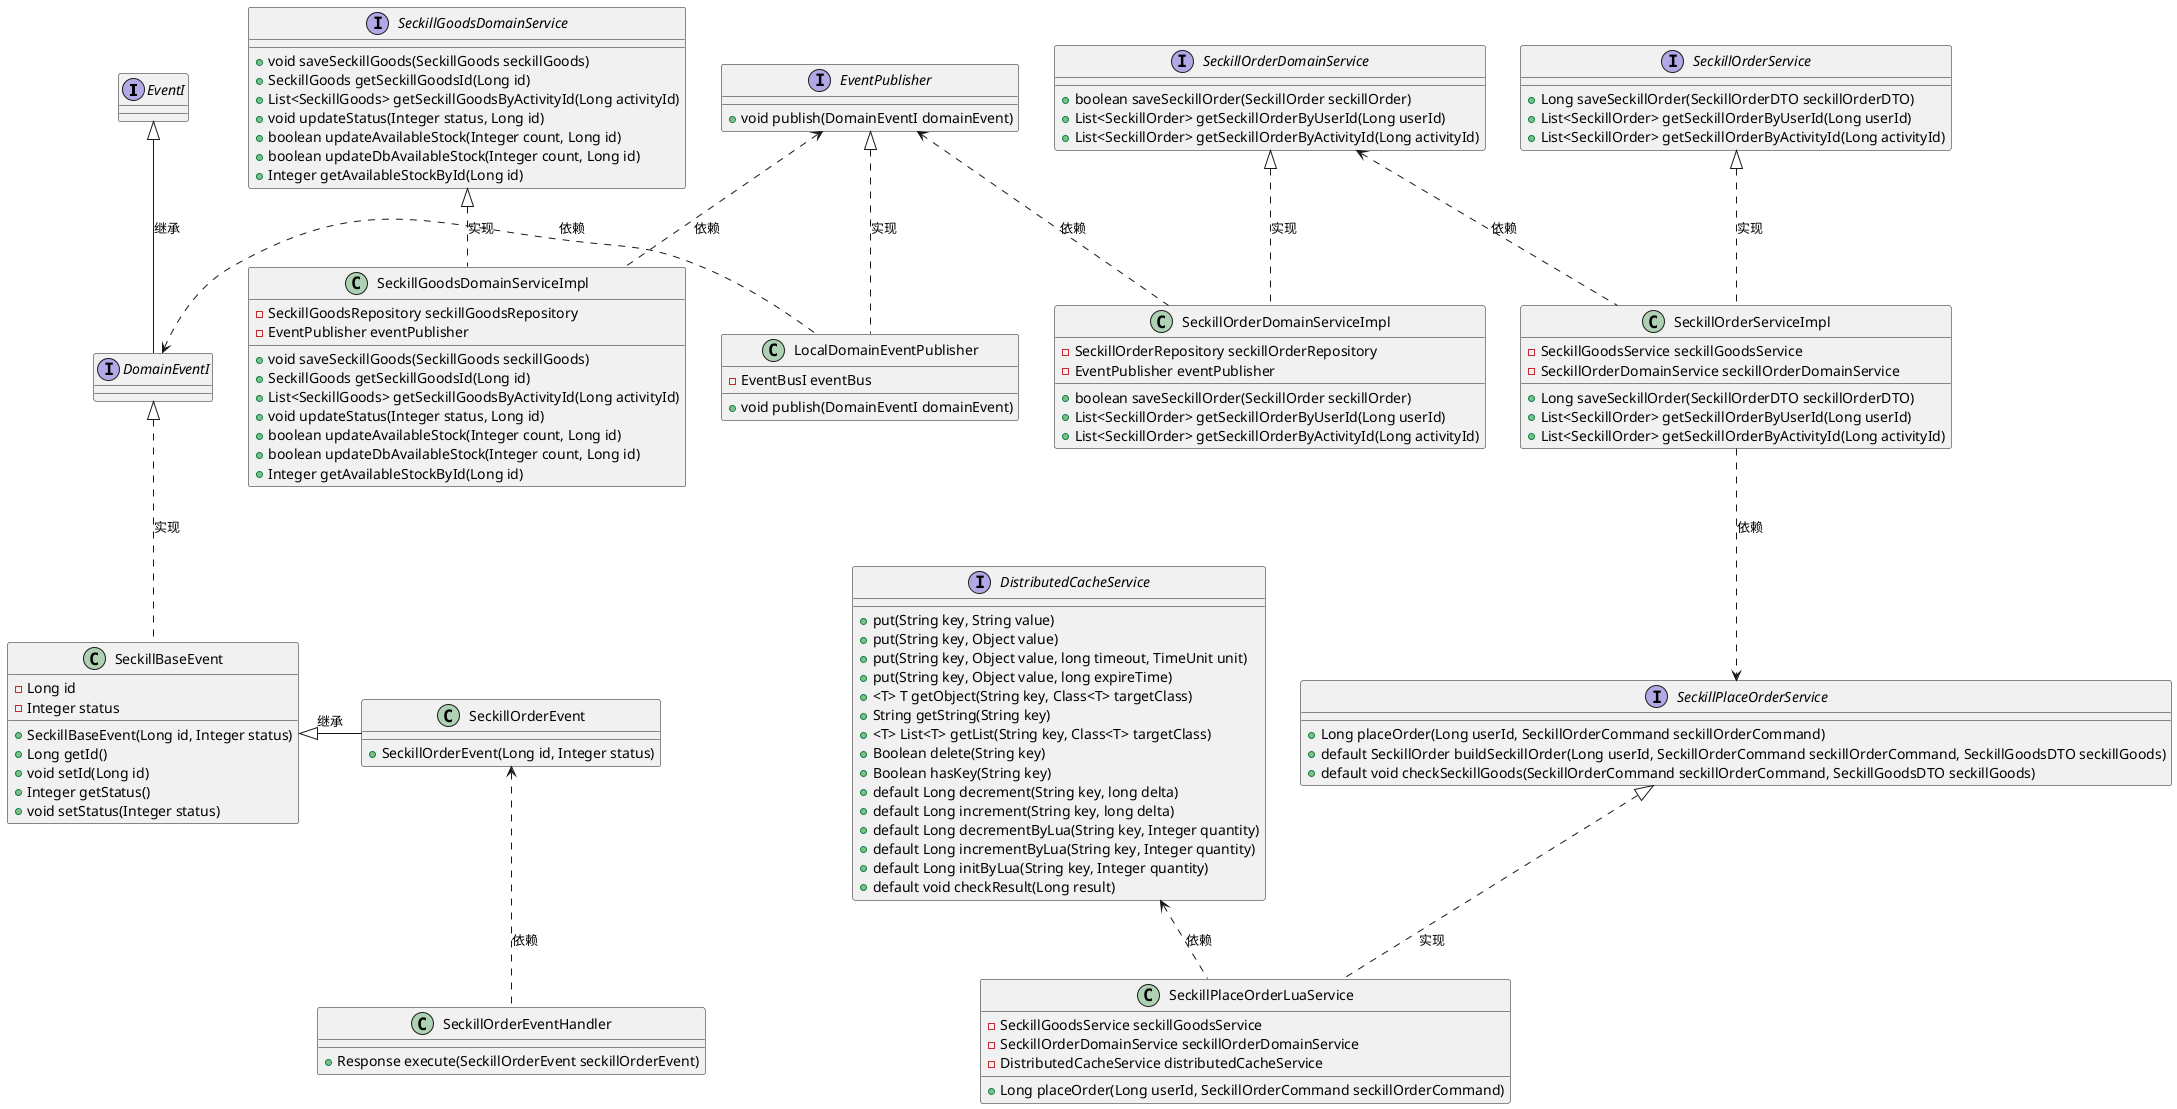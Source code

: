 @startuml
'https://plantuml.com/class-diagram


interface EventI

interface DomainEventI

interface EventPublisher{
    + void publish(DomainEventI domainEvent)
}

interface DistributedCacheService{
    + put(String key, String value)
    + put(String key, Object value)
    + put(String key, Object value, long timeout, TimeUnit unit)
    + put(String key, Object value, long expireTime)
    + <T> T getObject(String key, Class<T> targetClass)
    + String getString(String key)
    + <T> List<T> getList(String key, Class<T> targetClass)
    + Boolean delete(String key)
    + Boolean hasKey(String key)
    + default Long decrement(String key, long delta)
    + default Long increment(String key, long delta)
    + default Long decrementByLua(String key, Integer quantity)
    + default Long incrementByLua(String key, Integer quantity)
    + default Long initByLua(String key, Integer quantity)
    + default void checkResult(Long result)
}

interface SeckillOrderDomainService{
    + boolean saveSeckillOrder(SeckillOrder seckillOrder)
    + List<SeckillOrder> getSeckillOrderByUserId(Long userId)
    + List<SeckillOrder> getSeckillOrderByActivityId(Long activityId)
}

interface SeckillOrderService{
    + Long saveSeckillOrder(SeckillOrderDTO seckillOrderDTO)
    + List<SeckillOrder> getSeckillOrderByUserId(Long userId)
    + List<SeckillOrder> getSeckillOrderByActivityId(Long activityId)
}

interface SeckillPlaceOrderService{
    + Long placeOrder(Long userId, SeckillOrderCommand seckillOrderCommand)
    + default SeckillOrder buildSeckillOrder(Long userId, SeckillOrderCommand seckillOrderCommand, SeckillGoodsDTO seckillGoods)
    + default void checkSeckillGoods(SeckillOrderCommand seckillOrderCommand, SeckillGoodsDTO seckillGoods)
}

interface SeckillGoodsDomainService{
    + void saveSeckillGoods(SeckillGoods seckillGoods)
    + SeckillGoods getSeckillGoodsId(Long id)
    + List<SeckillGoods> getSeckillGoodsByActivityId(Long activityId)
    + void updateStatus(Integer status, Long id)
    + boolean updateAvailableStock(Integer count, Long id)
    + boolean updateDbAvailableStock(Integer count, Long id)
    + Integer getAvailableStockById(Long id)
}

class SeckillGoodsDomainServiceImpl{
    - SeckillGoodsRepository seckillGoodsRepository
    - EventPublisher eventPublisher
    + void saveSeckillGoods(SeckillGoods seckillGoods)
    + SeckillGoods getSeckillGoodsId(Long id)
    + List<SeckillGoods> getSeckillGoodsByActivityId(Long activityId)
    + void updateStatus(Integer status, Long id)
    + boolean updateAvailableStock(Integer count, Long id)
    + boolean updateDbAvailableStock(Integer count, Long id)
    + Integer getAvailableStockById(Long id)
}

class SeckillPlaceOrderLuaService{
    - SeckillGoodsService seckillGoodsService
    - SeckillOrderDomainService seckillOrderDomainService
    - DistributedCacheService distributedCacheService
    + Long placeOrder(Long userId, SeckillOrderCommand seckillOrderCommand)
}

class SeckillOrderDomainServiceImpl{
    - SeckillOrderRepository seckillOrderRepository
    - EventPublisher eventPublisher
    + boolean saveSeckillOrder(SeckillOrder seckillOrder)
    + List<SeckillOrder> getSeckillOrderByUserId(Long userId)
    + List<SeckillOrder> getSeckillOrderByActivityId(Long activityId)
}

class SeckillOrderServiceImpl{
    - SeckillGoodsService seckillGoodsService
    - SeckillOrderDomainService seckillOrderDomainService
    + Long saveSeckillOrder(SeckillOrderDTO seckillOrderDTO)
    + List<SeckillOrder> getSeckillOrderByUserId(Long userId)
    + List<SeckillOrder> getSeckillOrderByActivityId(Long activityId)
}

class SeckillBaseEvent{
    - Long id
    - Integer status
    + SeckillBaseEvent(Long id, Integer status)
    + Long getId()
    + void setId(Long id)
    + Integer getStatus()
    + void setStatus(Integer status)
}

class SeckillOrderEvent{
    + SeckillOrderEvent(Long id, Integer status)
}

class LocalDomainEventPublisher{
    - EventBusI eventBus
    + void publish(DomainEventI domainEvent)
}

class SeckillOrderEventHandler{
    + Response execute(SeckillOrderEvent seckillOrderEvent)
}

EventI <|-- DomainEventI : 继承
DomainEventI <|..  SeckillBaseEvent : 实现
SeckillGoodsDomainService <|..  SeckillGoodsDomainServiceImpl : 实现
SeckillPlaceOrderService <|..  SeckillPlaceOrderLuaService : 实现
DistributedCacheService <..  SeckillPlaceOrderLuaService : 依赖
SeckillOrderDomainService <|.. SeckillOrderDomainServiceImpl : 实现
SeckillOrderService <|.. SeckillOrderServiceImpl : 实现
EventPublisher <.. SeckillOrderDomainServiceImpl : 依赖
EventPublisher <.. SeckillGoodsDomainServiceImpl : 依赖
SeckillOrderDomainService <.. SeckillOrderServiceImpl : 依赖
SeckillOrderServiceImpl ..> SeckillPlaceOrderService : 依赖
EventPublisher <|.. LocalDomainEventPublisher : 实现
DomainEventI <. LocalDomainEventPublisher : 依赖
SeckillBaseEvent <|- SeckillOrderEvent : 继承
SeckillOrderEvent <.. SeckillOrderEventHandler : 依赖
@enduml
